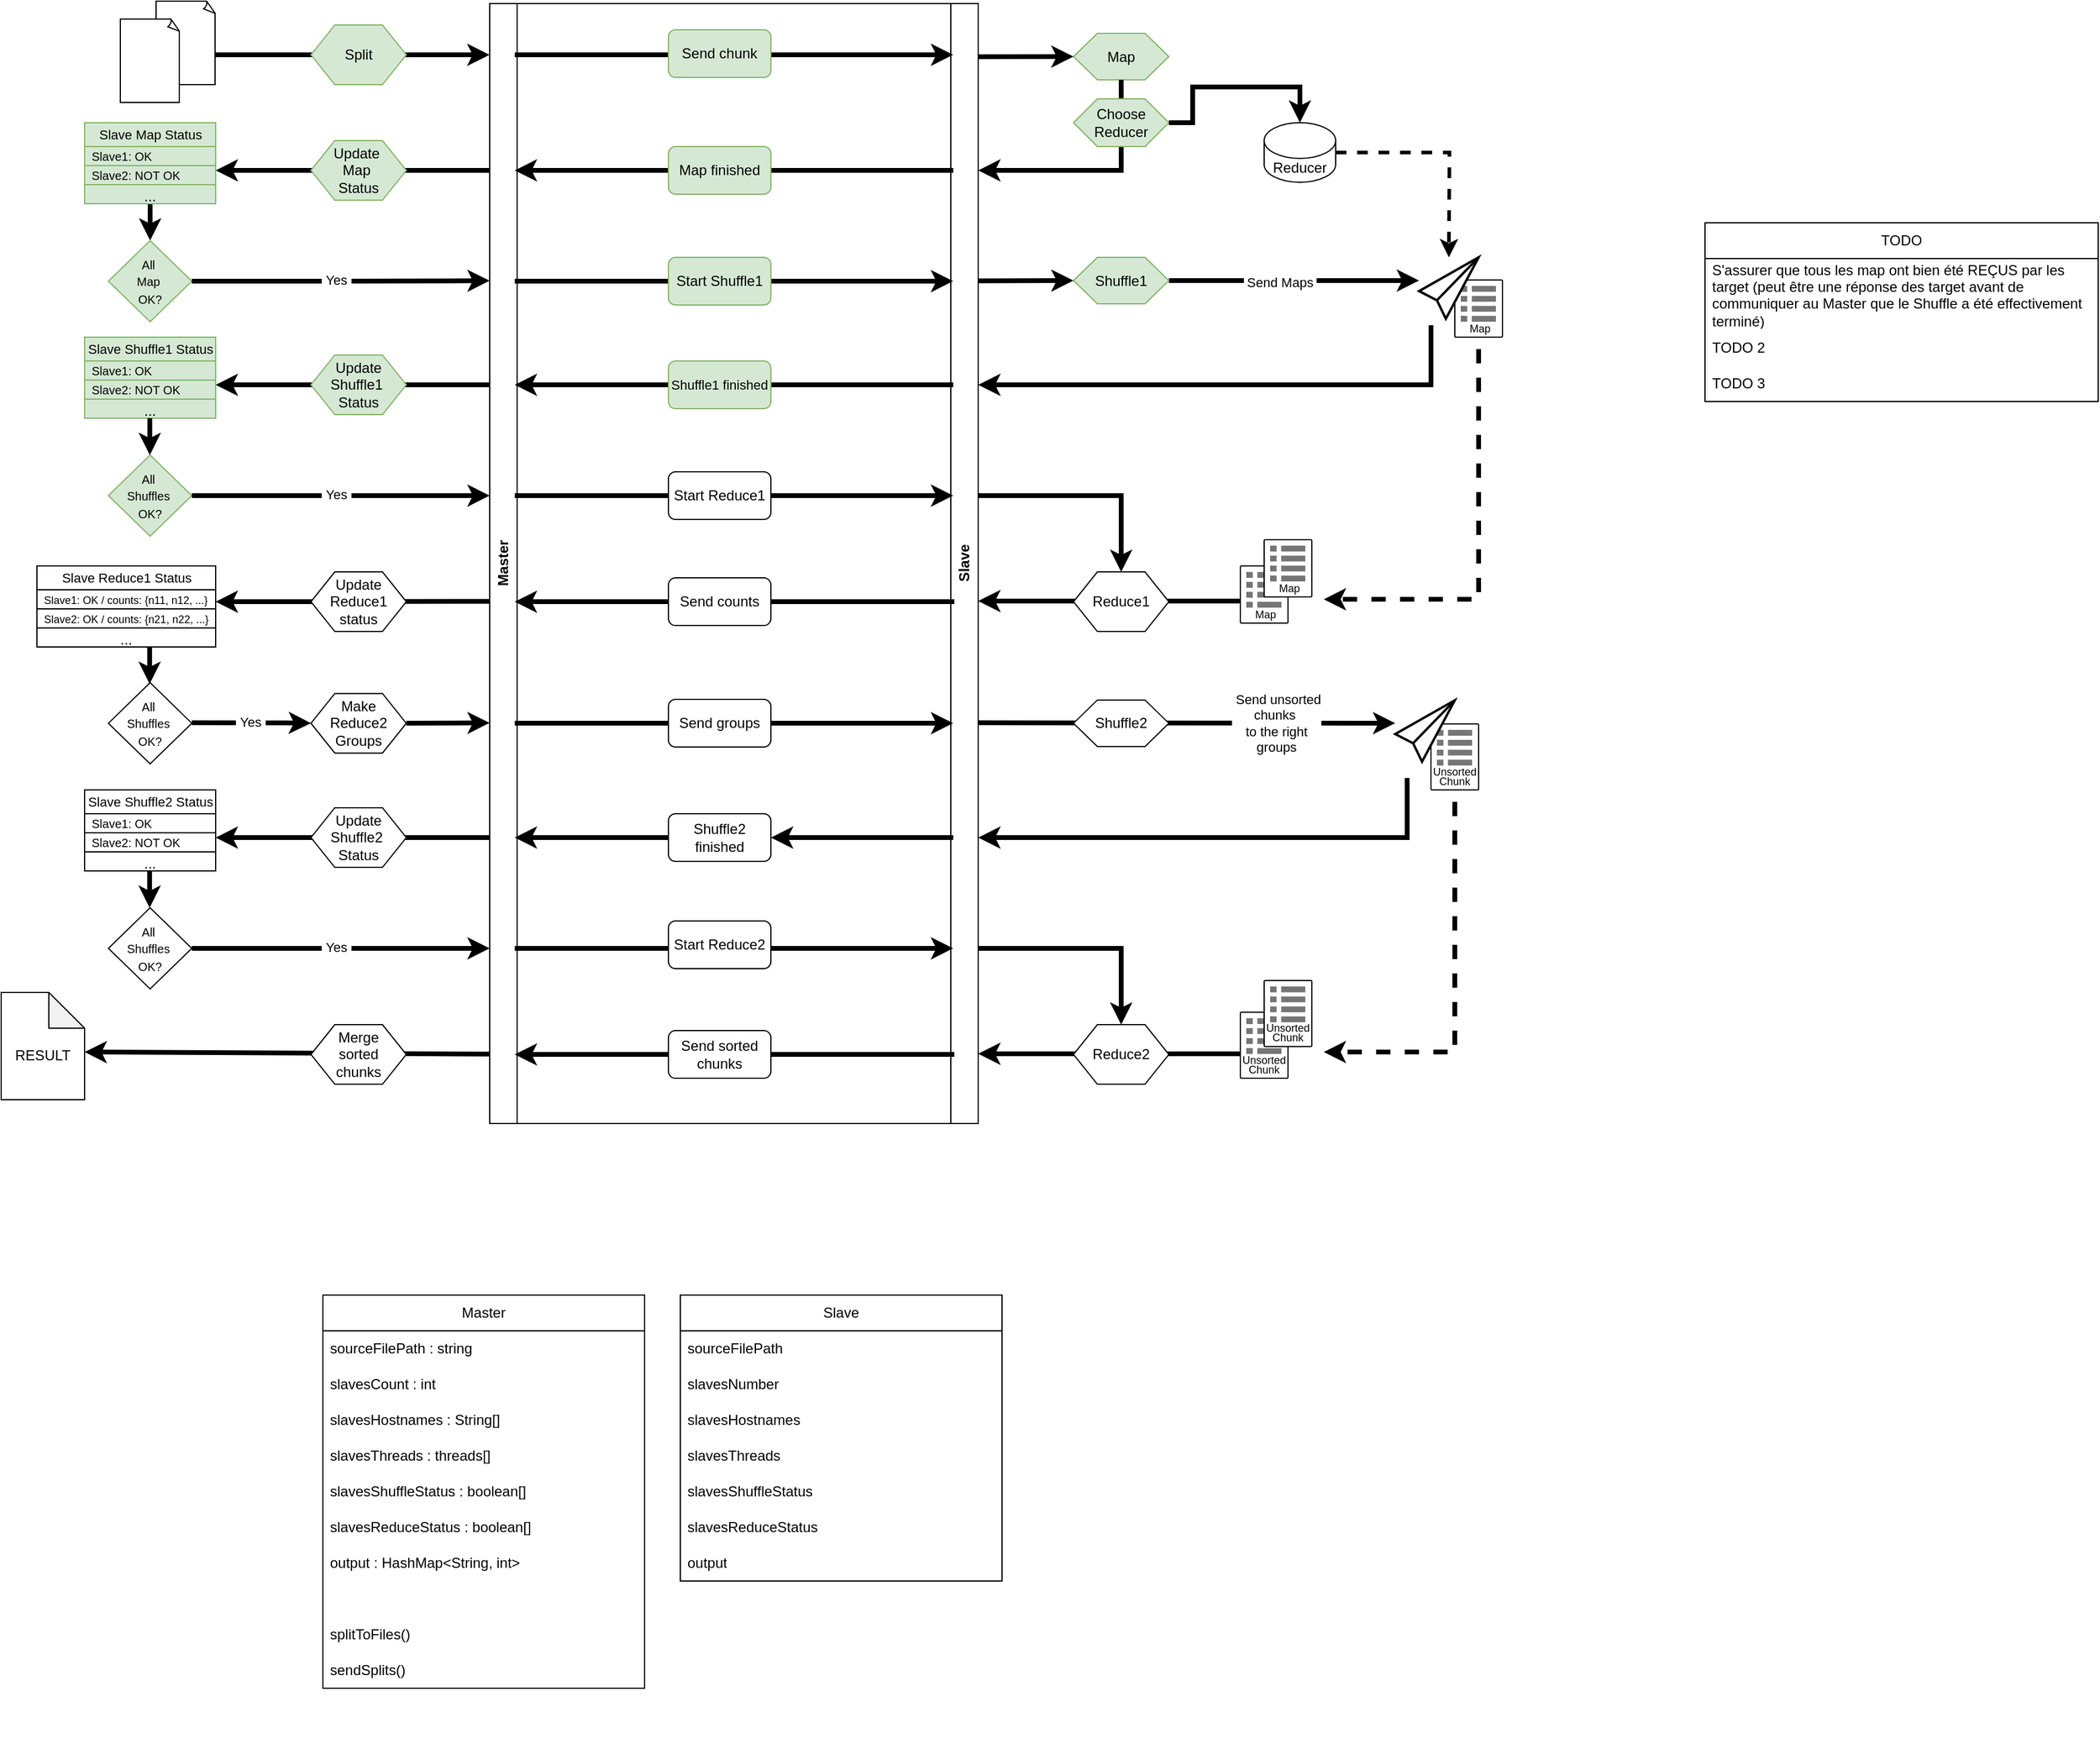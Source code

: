<mxfile version="24.4.0" type="device">
  <diagram name="Page-1" id="cy9lTz2BtADd1XnLi5tj">
    <mxGraphModel dx="1560" dy="406" grid="1" gridSize="10" guides="1" tooltips="1" connect="1" arrows="1" fold="1" page="1" pageScale="1" pageWidth="827" pageHeight="1169" math="0" shadow="0">
      <root>
        <mxCell id="0" />
        <mxCell id="1" parent="0" />
        <mxCell id="sj1nmU6FJb1mizH8p0wp-8" value="Slave" style="swimlane;horizontal=0;whiteSpace=wrap;html=1;flipV=1;flipH=1;" parent="1" vertex="1">
          <mxGeometry x="240" y="340" width="400" height="940" as="geometry" />
        </mxCell>
        <mxCell id="sj1nmU6FJb1mizH8p0wp-7" value="Master" style="swimlane;horizontal=0;whiteSpace=wrap;html=1;" parent="sj1nmU6FJb1mizH8p0wp-8" vertex="1">
          <mxGeometry x="-10" width="410" height="940" as="geometry" />
        </mxCell>
        <mxCell id="sj1nmU6FJb1mizH8p0wp-9" value="" style="endArrow=classic;html=1;rounded=0;strokeWidth=4;" parent="sj1nmU6FJb1mizH8p0wp-7" edge="1">
          <mxGeometry width="50" height="50" relative="1" as="geometry">
            <mxPoint x="21" y="43" as="sourcePoint" />
            <mxPoint x="389" y="43" as="targetPoint" />
          </mxGeometry>
        </mxCell>
        <mxCell id="sj1nmU6FJb1mizH8p0wp-23" value="Send chunk" style="rounded=1;whiteSpace=wrap;html=1;fillColor=#d5e8d4;strokeColor=#82b366;" parent="sj1nmU6FJb1mizH8p0wp-7" vertex="1">
          <mxGeometry x="150" y="22" width="86" height="40" as="geometry" />
        </mxCell>
        <mxCell id="sj1nmU6FJb1mizH8p0wp-33" value="" style="endArrow=none;html=1;rounded=0;strokeWidth=4;startArrow=classic;startFill=1;endFill=0;" parent="sj1nmU6FJb1mizH8p0wp-7" edge="1">
          <mxGeometry width="50" height="50" relative="1" as="geometry">
            <mxPoint x="21" y="140" as="sourcePoint" />
            <mxPoint x="389" y="140" as="targetPoint" />
          </mxGeometry>
        </mxCell>
        <mxCell id="sj1nmU6FJb1mizH8p0wp-34" value="Map finished" style="rounded=1;whiteSpace=wrap;html=1;fillColor=#d5e8d4;strokeColor=#82b366;" parent="sj1nmU6FJb1mizH8p0wp-7" vertex="1">
          <mxGeometry x="150" y="120" width="86" height="40" as="geometry" />
        </mxCell>
        <mxCell id="sj1nmU6FJb1mizH8p0wp-204" value="" style="endArrow=classic;html=1;rounded=0;strokeWidth=4;" parent="sj1nmU6FJb1mizH8p0wp-7" edge="1">
          <mxGeometry width="50" height="50" relative="1" as="geometry">
            <mxPoint x="21" y="604" as="sourcePoint" />
            <mxPoint x="389" y="604" as="targetPoint" />
          </mxGeometry>
        </mxCell>
        <mxCell id="sj1nmU6FJb1mizH8p0wp-205" value="Send groups" style="rounded=1;whiteSpace=wrap;html=1;" parent="sj1nmU6FJb1mizH8p0wp-7" vertex="1">
          <mxGeometry x="150" y="584" width="86" height="40" as="geometry" />
        </mxCell>
        <mxCell id="sj1nmU6FJb1mizH8p0wp-237" value="" style="endArrow=classic;html=1;rounded=0;strokeWidth=4;" parent="sj1nmU6FJb1mizH8p0wp-7" edge="1">
          <mxGeometry width="50" height="50" relative="1" as="geometry">
            <mxPoint x="21" y="793" as="sourcePoint" />
            <mxPoint x="389" y="793" as="targetPoint" />
          </mxGeometry>
        </mxCell>
        <mxCell id="sj1nmU6FJb1mizH8p0wp-238" value="Start Reduce2" style="rounded=1;whiteSpace=wrap;html=1;" parent="sj1nmU6FJb1mizH8p0wp-7" vertex="1">
          <mxGeometry x="150" y="770" width="86" height="40" as="geometry" />
        </mxCell>
        <mxCell id="sj1nmU6FJb1mizH8p0wp-14" value="" style="endArrow=classic;html=1;rounded=0;strokeWidth=4;entryX=0.024;entryY=0.077;entryDx=0;entryDy=0;entryPerimeter=0;" parent="1" edge="1">
          <mxGeometry width="50" height="50" relative="1" as="geometry">
            <mxPoint y="383" as="sourcePoint" />
            <mxPoint x="229.84" y="383.03" as="targetPoint" />
          </mxGeometry>
        </mxCell>
        <mxCell id="sj1nmU6FJb1mizH8p0wp-27" value="Map" style="shape=hexagon;perimeter=hexagonPerimeter2;whiteSpace=wrap;html=1;fixedSize=1;fillColor=#d5e8d4;strokeColor=#82b366;" parent="1" vertex="1">
          <mxGeometry x="720" y="365" width="80" height="39" as="geometry" />
        </mxCell>
        <mxCell id="sj1nmU6FJb1mizH8p0wp-29" value="Split" style="shape=hexagon;perimeter=hexagonPerimeter2;whiteSpace=wrap;html=1;fixedSize=1;fillColor=#d5e8d4;strokeColor=#82b366;" parent="1" vertex="1">
          <mxGeometry x="80" y="358" width="80" height="50" as="geometry" />
        </mxCell>
        <mxCell id="sj1nmU6FJb1mizH8p0wp-31" value="" style="endArrow=classic;html=1;rounded=0;strokeWidth=4;entryX=0;entryY=0.5;entryDx=0;entryDy=0;" parent="1" target="sj1nmU6FJb1mizH8p0wp-27" edge="1">
          <mxGeometry width="50" height="50" relative="1" as="geometry">
            <mxPoint x="640" y="384.63" as="sourcePoint" />
            <mxPoint x="1008" y="384.63" as="targetPoint" />
          </mxGeometry>
        </mxCell>
        <mxCell id="sj1nmU6FJb1mizH8p0wp-32" value="" style="endArrow=classic;html=1;rounded=0;strokeWidth=4;exitX=0.5;exitY=1;exitDx=0;exitDy=0;" parent="1" source="sj1nmU6FJb1mizH8p0wp-27" edge="1">
          <mxGeometry width="50" height="50" relative="1" as="geometry">
            <mxPoint x="778" y="420" as="sourcePoint" />
            <mxPoint x="640" y="480" as="targetPoint" />
            <Array as="points">
              <mxPoint x="760" y="480" />
            </Array>
          </mxGeometry>
        </mxCell>
        <mxCell id="sj1nmU6FJb1mizH8p0wp-43" value="" style="endArrow=none;html=1;rounded=0;strokeWidth=4;startArrow=classic;startFill=1;endFill=0;" parent="1" edge="1">
          <mxGeometry width="50" height="50" relative="1" as="geometry">
            <mxPoint y="480" as="sourcePoint" />
            <mxPoint x="230" y="480" as="targetPoint" />
          </mxGeometry>
        </mxCell>
        <mxCell id="sj1nmU6FJb1mizH8p0wp-46" value="" style="endArrow=classic;html=1;rounded=0;strokeWidth=4;" parent="1" edge="1">
          <mxGeometry width="50" height="50" relative="1" as="geometry">
            <mxPoint x="251" y="573" as="sourcePoint" />
            <mxPoint x="619" y="573" as="targetPoint" />
          </mxGeometry>
        </mxCell>
        <mxCell id="sj1nmU6FJb1mizH8p0wp-47" value="Start Shuffle1" style="rounded=1;whiteSpace=wrap;html=1;fillColor=#d5e8d4;strokeColor=#82b366;" parent="1" vertex="1">
          <mxGeometry x="380" y="553" width="86" height="40" as="geometry" />
        </mxCell>
        <mxCell id="sj1nmU6FJb1mizH8p0wp-48" value="Choose Reducer" style="shape=hexagon;perimeter=hexagonPerimeter2;whiteSpace=wrap;html=1;fixedSize=1;fillColor=#d5e8d4;strokeColor=#82b366;" parent="1" vertex="1">
          <mxGeometry x="720" y="420" width="80" height="40" as="geometry" />
        </mxCell>
        <mxCell id="sj1nmU6FJb1mizH8p0wp-50" value="" style="endArrow=classic;html=1;rounded=0;strokeWidth=4;entryX=0;entryY=0.5;entryDx=0;entryDy=0;" parent="1" target="sj1nmU6FJb1mizH8p0wp-51" edge="1">
          <mxGeometry width="50" height="50" relative="1" as="geometry">
            <mxPoint x="640" y="572.71" as="sourcePoint" />
            <mxPoint x="720" y="573" as="targetPoint" />
          </mxGeometry>
        </mxCell>
        <mxCell id="sj1nmU6FJb1mizH8p0wp-108" style="edgeStyle=orthogonalEdgeStyle;rounded=0;orthogonalLoop=1;jettySize=auto;html=1;strokeWidth=4;" parent="1" source="sj1nmU6FJb1mizH8p0wp-51" edge="1">
          <mxGeometry relative="1" as="geometry">
            <mxPoint x="1010" y="572.5" as="targetPoint" />
          </mxGeometry>
        </mxCell>
        <mxCell id="sj1nmU6FJb1mizH8p0wp-109" value="&amp;nbsp;Send Maps&amp;nbsp;" style="edgeLabel;html=1;align=center;verticalAlign=middle;resizable=0;points=[];" parent="sj1nmU6FJb1mizH8p0wp-108" vertex="1" connectable="0">
          <mxGeometry x="-0.122" y="-1" relative="1" as="geometry">
            <mxPoint as="offset" />
          </mxGeometry>
        </mxCell>
        <mxCell id="sj1nmU6FJb1mizH8p0wp-51" value="Shuffle1" style="shape=hexagon;perimeter=hexagonPerimeter2;whiteSpace=wrap;html=1;fixedSize=1;fillColor=#d5e8d4;strokeColor=#82b366;" parent="1" vertex="1">
          <mxGeometry x="720" y="553" width="80" height="39" as="geometry" />
        </mxCell>
        <mxCell id="sj1nmU6FJb1mizH8p0wp-59" value="" style="endArrow=classic;html=1;rounded=0;strokeWidth=4;" parent="1" edge="1">
          <mxGeometry width="50" height="50" relative="1" as="geometry">
            <mxPoint x="860" y="841.47" as="sourcePoint" />
            <mxPoint x="640" y="841.47" as="targetPoint" />
          </mxGeometry>
        </mxCell>
        <mxCell id="sj1nmU6FJb1mizH8p0wp-61" value="Reduce1" style="shape=hexagon;perimeter=hexagonPerimeter2;whiteSpace=wrap;html=1;fixedSize=1;" parent="1" vertex="1">
          <mxGeometry x="720" y="817.06" width="80" height="50" as="geometry" />
        </mxCell>
        <mxCell id="sj1nmU6FJb1mizH8p0wp-64" value="" style="endArrow=none;html=1;rounded=0;strokeWidth=4;startArrow=classic;startFill=1;endFill=0;" parent="1" edge="1">
          <mxGeometry width="50" height="50" relative="1" as="geometry">
            <mxPoint x="251" y="842.06" as="sourcePoint" />
            <mxPoint x="620" y="842.06" as="targetPoint" />
          </mxGeometry>
        </mxCell>
        <mxCell id="sj1nmU6FJb1mizH8p0wp-63" value="Send counts" style="rounded=1;whiteSpace=wrap;html=1;" parent="1" vertex="1">
          <mxGeometry x="380" y="822.06" width="86" height="40" as="geometry" />
        </mxCell>
        <mxCell id="sj1nmU6FJb1mizH8p0wp-103" style="edgeStyle=orthogonalEdgeStyle;rounded=0;orthogonalLoop=1;jettySize=auto;html=1;entryX=0.5;entryY=0;entryDx=0;entryDy=0;strokeWidth=4;" parent="1" source="sj1nmU6FJb1mizH8p0wp-89" target="sj1nmU6FJb1mizH8p0wp-101" edge="1">
          <mxGeometry relative="1" as="geometry" />
        </mxCell>
        <mxCell id="sj1nmU6FJb1mizH8p0wp-89" value="&lt;font style=&quot;font-size: 11px;&quot;&gt;Slave Map Status&lt;/font&gt;" style="swimlane;fontStyle=0;childLayout=stackLayout;horizontal=1;startSize=20;fillColor=#d5e8d4;horizontalStack=0;resizeParent=1;resizeParentMax=0;resizeLast=0;collapsible=1;marginBottom=0;html=1;strokeColor=#82b366;" parent="1" vertex="1">
          <mxGeometry x="-110" y="440" width="110" height="68" as="geometry" />
        </mxCell>
        <mxCell id="sj1nmU6FJb1mizH8p0wp-90" value="Slave1: OK" style="text;strokeColor=#82b366;fillColor=#d5e8d4;align=left;verticalAlign=middle;spacingLeft=4;spacingRight=4;overflow=hidden;rotatable=0;points=[[0,0.5],[1,0.5]];portConstraint=eastwest;whiteSpace=wrap;html=1;fontSize=10;" parent="sj1nmU6FJb1mizH8p0wp-89" vertex="1">
          <mxGeometry y="20" width="110" height="16" as="geometry" />
        </mxCell>
        <mxCell id="sj1nmU6FJb1mizH8p0wp-91" value="Slave2: NOT OK" style="text;strokeColor=#82b366;fillColor=#d5e8d4;align=left;verticalAlign=middle;spacingLeft=4;spacingRight=4;overflow=hidden;rotatable=0;points=[[0,0.5],[1,0.5]];portConstraint=eastwest;whiteSpace=wrap;html=1;fontSize=10;" parent="sj1nmU6FJb1mizH8p0wp-89" vertex="1">
          <mxGeometry y="36" width="110" height="16" as="geometry" />
        </mxCell>
        <mxCell id="sj1nmU6FJb1mizH8p0wp-92" value="..." style="text;strokeColor=#82b366;fillColor=#d5e8d4;align=center;verticalAlign=middle;spacingLeft=4;spacingRight=4;overflow=hidden;rotatable=0;points=[[0,0.5],[1,0.5]];portConstraint=eastwest;whiteSpace=wrap;html=1;" parent="sj1nmU6FJb1mizH8p0wp-89" vertex="1">
          <mxGeometry y="52" width="110" height="16" as="geometry" />
        </mxCell>
        <mxCell id="sj1nmU6FJb1mizH8p0wp-67" value="Update&amp;nbsp;&lt;div&gt;Map&amp;nbsp;&lt;div&gt;Status&lt;/div&gt;&lt;/div&gt;" style="shape=hexagon;perimeter=hexagonPerimeter2;whiteSpace=wrap;html=1;fixedSize=1;fillColor=#d5e8d4;strokeColor=#82b366;" parent="1" vertex="1">
          <mxGeometry x="80" y="455" width="80" height="50" as="geometry" />
        </mxCell>
        <mxCell id="sj1nmU6FJb1mizH8p0wp-97" value="" style="endArrow=none;html=1;rounded=0;strokeWidth=4;startArrow=classic;startFill=1;endFill=0;" parent="1" edge="1">
          <mxGeometry width="50" height="50" relative="1" as="geometry">
            <mxPoint y="842.06" as="sourcePoint" />
            <mxPoint x="230" y="841.73" as="targetPoint" />
          </mxGeometry>
        </mxCell>
        <mxCell id="sj1nmU6FJb1mizH8p0wp-68" value="Update&lt;div&gt;Reduce1&lt;/div&gt;&lt;div&gt;status&lt;/div&gt;" style="shape=hexagon;perimeter=hexagonPerimeter2;whiteSpace=wrap;html=1;fixedSize=1;" parent="1" vertex="1">
          <mxGeometry x="80" y="817.06" width="80" height="50" as="geometry" />
        </mxCell>
        <mxCell id="sj1nmU6FJb1mizH8p0wp-101" value="&lt;font style=&quot;font-size: 10px;&quot;&gt;All&amp;nbsp;&lt;/font&gt;&lt;div&gt;&lt;font style=&quot;font-size: 10px;&quot;&gt;Map&amp;nbsp;&lt;/font&gt;&lt;/div&gt;&lt;div&gt;&lt;font style=&quot;font-size: 10px;&quot;&gt;OK?&lt;/font&gt;&lt;/div&gt;" style="rhombus;whiteSpace=wrap;html=1;verticalAlign=middle;fillColor=#d5e8d4;strokeColor=#82b366;" parent="1" vertex="1">
          <mxGeometry x="-90" y="538.93" width="70" height="68.13" as="geometry" />
        </mxCell>
        <mxCell id="sj1nmU6FJb1mizH8p0wp-104" style="edgeStyle=orthogonalEdgeStyle;rounded=0;orthogonalLoop=1;jettySize=auto;html=1;exitX=1;exitY=0.5;exitDx=0;exitDy=0;strokeWidth=4;" parent="1" source="sj1nmU6FJb1mizH8p0wp-101" edge="1">
          <mxGeometry relative="1" as="geometry">
            <mxPoint x="-10.0" y="572.625" as="sourcePoint" />
            <mxPoint x="230" y="572.63" as="targetPoint" />
          </mxGeometry>
        </mxCell>
        <mxCell id="sj1nmU6FJb1mizH8p0wp-105" value="&amp;nbsp;Yes&amp;nbsp;" style="edgeLabel;html=1;align=center;verticalAlign=middle;resizable=0;points=[];" parent="sj1nmU6FJb1mizH8p0wp-104" vertex="1" connectable="0">
          <mxGeometry x="-0.034" y="1" relative="1" as="geometry">
            <mxPoint as="offset" />
          </mxGeometry>
        </mxCell>
        <mxCell id="sj1nmU6FJb1mizH8p0wp-112" style="edgeStyle=orthogonalEdgeStyle;rounded=0;orthogonalLoop=1;jettySize=auto;html=1;strokeWidth=3;dashed=1;" parent="1" source="sj1nmU6FJb1mizH8p0wp-106" edge="1">
          <mxGeometry relative="1" as="geometry">
            <mxPoint x="1035" y="553" as="targetPoint" />
          </mxGeometry>
        </mxCell>
        <mxCell id="sj1nmU6FJb1mizH8p0wp-106" value="Reducer" style="shape=cylinder3;whiteSpace=wrap;html=1;boundedLbl=1;backgroundOutline=1;size=15;" parent="1" vertex="1">
          <mxGeometry x="880" y="440" width="60" height="50" as="geometry" />
        </mxCell>
        <mxCell id="sj1nmU6FJb1mizH8p0wp-107" style="edgeStyle=orthogonalEdgeStyle;rounded=0;orthogonalLoop=1;jettySize=auto;html=1;entryX=0.5;entryY=0;entryDx=0;entryDy=0;entryPerimeter=0;strokeWidth=4;" parent="1" source="sj1nmU6FJb1mizH8p0wp-48" target="sj1nmU6FJb1mizH8p0wp-106" edge="1">
          <mxGeometry relative="1" as="geometry">
            <Array as="points">
              <mxPoint x="820" y="440" />
              <mxPoint x="820" y="410" />
              <mxPoint x="910" y="410" />
            </Array>
          </mxGeometry>
        </mxCell>
        <mxCell id="sj1nmU6FJb1mizH8p0wp-113" value="" style="whiteSpace=wrap;html=1;shape=mxgraph.basic.document" parent="1" vertex="1">
          <mxGeometry x="-50" y="338" width="50" height="70" as="geometry" />
        </mxCell>
        <mxCell id="sj1nmU6FJb1mizH8p0wp-114" value="" style="whiteSpace=wrap;html=1;shape=mxgraph.basic.document" parent="1" vertex="1">
          <mxGeometry x="-80" y="353" width="50" height="70" as="geometry" />
        </mxCell>
        <mxCell id="sj1nmU6FJb1mizH8p0wp-176" style="edgeStyle=orthogonalEdgeStyle;rounded=0;orthogonalLoop=1;jettySize=auto;html=1;strokeWidth=4;" parent="1" edge="1">
          <mxGeometry relative="1" as="geometry">
            <mxPoint x="640" y="660" as="targetPoint" />
            <mxPoint x="1020" y="610" as="sourcePoint" />
            <Array as="points">
              <mxPoint x="1020" y="660" />
            </Array>
          </mxGeometry>
        </mxCell>
        <mxCell id="sj1nmU6FJb1mizH8p0wp-116" value="&lt;div&gt;&lt;font style=&quot;font-size: 9px;&quot;&gt;&lt;br&gt;&lt;/font&gt;&lt;/div&gt;&lt;font style=&quot;font-size: 9px;&quot;&gt;&lt;div&gt;&lt;font style=&quot;font-size: 9px;&quot;&gt;&lt;br&gt;&lt;/font&gt;&lt;/div&gt;&lt;div&gt;&lt;font style=&quot;font-size: 9px;&quot;&gt;&lt;br&gt;&lt;/font&gt;&lt;/div&gt;&lt;div&gt;&lt;font style=&quot;font-size: 9px;&quot;&gt;&lt;br&gt;&lt;/font&gt;&lt;/div&gt;&lt;div&gt;&lt;font style=&quot;font-size: 9px;&quot;&gt;&lt;br&gt;&lt;/font&gt;&lt;/div&gt;&lt;div&gt;&lt;font style=&quot;font-size: 9px;&quot;&gt;&lt;br&gt;&lt;/font&gt;&lt;/div&gt;&lt;div&gt;&lt;font style=&quot;font-size: 9px;&quot;&gt;&lt;br&gt;&lt;/font&gt;&lt;/div&gt;&lt;div&gt;&lt;font style=&quot;font-size: 9px;&quot;&gt;&lt;br&gt;&lt;/font&gt;&lt;/div&gt;&lt;div&gt;&lt;font style=&quot;font-size: 9px;&quot;&gt;&lt;br&gt;&lt;/font&gt;&lt;/div&gt;&lt;div&gt;&lt;font style=&quot;font-size: 9px;&quot;&gt;&lt;br&gt;&lt;/font&gt;&lt;/div&gt;&lt;div&gt;&lt;font style=&quot;font-size: 9px;&quot;&gt;&lt;br&gt;&lt;/font&gt;&lt;/div&gt;&lt;div&gt;&lt;font style=&quot;font-size: 9px;&quot;&gt;&lt;br&gt;&lt;/font&gt;&lt;/div&gt;&lt;div&gt;&lt;font style=&quot;font-size: 9px;&quot;&gt;&lt;br&gt;&lt;/font&gt;&lt;/div&gt;&amp;nbsp; &amp;nbsp; &amp;nbsp; &amp;nbsp; &amp;nbsp; &amp;nbsp; &amp;nbsp;Map&lt;/font&gt;" style="shadow=0;strokeWidth=1;rounded=1;absoluteArcSize=1;arcSize=2;labelPosition=center;verticalLabelPosition=middle;align=center;verticalAlign=bottom;spacingLeft=0;fontSize=12;whiteSpace=wrap;spacingBottom=-1;html=1;" parent="1" vertex="1">
          <mxGeometry x="1040" y="572" width="40" height="48" as="geometry" />
        </mxCell>
        <mxCell id="sj1nmU6FJb1mizH8p0wp-117" value="" style="sketch=0;dashed=0;connectable=0;html=1;fillColor=#757575;strokeColor=none;shape=mxgraph.gcp2.list;part=1;" parent="sj1nmU6FJb1mizH8p0wp-116" vertex="1">
          <mxGeometry x="0.5" width="29.5" height="30" relative="1" as="geometry">
            <mxPoint x="-15" y="5" as="offset" />
          </mxGeometry>
        </mxCell>
        <mxCell id="sj1nmU6FJb1mizH8p0wp-118" value="" style="html=1;verticalLabelPosition=bottom;align=center;labelBackgroundColor=#ffffff;verticalAlign=top;strokeWidth=2;strokeColor=#000000;shadow=0;dashed=0;shape=mxgraph.ios7.icons.pointer;" parent="1" vertex="1">
          <mxGeometry x="1010" y="553" width="50" height="51.5" as="geometry" />
        </mxCell>
        <mxCell id="sj1nmU6FJb1mizH8p0wp-121" value="Master" style="swimlane;fontStyle=0;childLayout=stackLayout;horizontal=1;startSize=30;horizontalStack=0;resizeParent=1;resizeParentMax=0;resizeLast=0;collapsible=1;marginBottom=0;whiteSpace=wrap;html=1;" parent="1" vertex="1">
          <mxGeometry x="90" y="1424" width="270" height="330" as="geometry">
            <mxRectangle x="100" y="810" width="80" height="30" as="alternateBounds" />
          </mxGeometry>
        </mxCell>
        <mxCell id="sj1nmU6FJb1mizH8p0wp-144" value="sourceFilePath : string" style="text;strokeColor=none;fillColor=none;align=left;verticalAlign=middle;spacingLeft=4;spacingRight=4;overflow=hidden;points=[[0,0.5],[1,0.5]];portConstraint=eastwest;rotatable=0;whiteSpace=wrap;html=1;" parent="sj1nmU6FJb1mizH8p0wp-121" vertex="1">
          <mxGeometry y="30" width="270" height="30" as="geometry" />
        </mxCell>
        <mxCell id="sj1nmU6FJb1mizH8p0wp-122" value="slavesCount : int" style="text;strokeColor=none;fillColor=none;align=left;verticalAlign=middle;spacingLeft=4;spacingRight=4;overflow=hidden;points=[[0,0.5],[1,0.5]];portConstraint=eastwest;rotatable=0;whiteSpace=wrap;html=1;" parent="sj1nmU6FJb1mizH8p0wp-121" vertex="1">
          <mxGeometry y="60" width="270" height="30" as="geometry" />
        </mxCell>
        <mxCell id="sj1nmU6FJb1mizH8p0wp-130" value="slavesHostnames : String[]" style="text;strokeColor=none;fillColor=none;align=left;verticalAlign=middle;spacingLeft=4;spacingRight=4;overflow=hidden;points=[[0,0.5],[1,0.5]];portConstraint=eastwest;rotatable=0;whiteSpace=wrap;html=1;" parent="sj1nmU6FJb1mizH8p0wp-121" vertex="1">
          <mxGeometry y="90" width="270" height="30" as="geometry" />
        </mxCell>
        <mxCell id="sj1nmU6FJb1mizH8p0wp-124" value="slavesThreads : threads[]" style="text;strokeColor=none;fillColor=none;align=left;verticalAlign=middle;spacingLeft=4;spacingRight=4;overflow=hidden;points=[[0,0.5],[1,0.5]];portConstraint=eastwest;rotatable=0;whiteSpace=wrap;html=1;" parent="sj1nmU6FJb1mizH8p0wp-121" vertex="1">
          <mxGeometry y="120" width="270" height="30" as="geometry" />
        </mxCell>
        <mxCell id="sj1nmU6FJb1mizH8p0wp-129" value="slavesShuffleStatus : boolean[]" style="text;strokeColor=none;fillColor=none;align=left;verticalAlign=middle;spacingLeft=4;spacingRight=4;overflow=hidden;points=[[0,0.5],[1,0.5]];portConstraint=eastwest;rotatable=0;whiteSpace=wrap;html=1;" parent="sj1nmU6FJb1mizH8p0wp-121" vertex="1">
          <mxGeometry y="150" width="270" height="30" as="geometry" />
        </mxCell>
        <mxCell id="sj1nmU6FJb1mizH8p0wp-128" value="slavesReduceStatus : boolean[]" style="text;strokeColor=none;fillColor=none;align=left;verticalAlign=middle;spacingLeft=4;spacingRight=4;overflow=hidden;points=[[0,0.5],[1,0.5]];portConstraint=eastwest;rotatable=0;whiteSpace=wrap;html=1;" parent="sj1nmU6FJb1mizH8p0wp-121" vertex="1">
          <mxGeometry y="180" width="270" height="30" as="geometry" />
        </mxCell>
        <mxCell id="sj1nmU6FJb1mizH8p0wp-127" value="output : HashMap&amp;lt;String, int&amp;gt;" style="text;strokeColor=none;fillColor=none;align=left;verticalAlign=middle;spacingLeft=4;spacingRight=4;overflow=hidden;points=[[0,0.5],[1,0.5]];portConstraint=eastwest;rotatable=0;whiteSpace=wrap;html=1;" parent="sj1nmU6FJb1mizH8p0wp-121" vertex="1">
          <mxGeometry y="210" width="270" height="30" as="geometry" />
        </mxCell>
        <mxCell id="sj1nmU6FJb1mizH8p0wp-153" style="text;strokeColor=none;fillColor=none;align=left;verticalAlign=middle;spacingLeft=4;spacingRight=4;overflow=hidden;points=[[0,0.5],[1,0.5]];portConstraint=eastwest;rotatable=0;whiteSpace=wrap;html=1;" parent="sj1nmU6FJb1mizH8p0wp-121" vertex="1">
          <mxGeometry y="240" width="270" height="30" as="geometry" />
        </mxCell>
        <mxCell id="sj1nmU6FJb1mizH8p0wp-154" value="splitToFiles()" style="text;strokeColor=none;fillColor=none;align=left;verticalAlign=middle;spacingLeft=4;spacingRight=4;overflow=hidden;points=[[0,0.5],[1,0.5]];portConstraint=eastwest;rotatable=0;whiteSpace=wrap;html=1;" parent="sj1nmU6FJb1mizH8p0wp-121" vertex="1">
          <mxGeometry y="270" width="270" height="30" as="geometry" />
        </mxCell>
        <mxCell id="sj1nmU6FJb1mizH8p0wp-155" value="sendSplits()" style="text;strokeColor=none;fillColor=none;align=left;verticalAlign=middle;spacingLeft=4;spacingRight=4;overflow=hidden;points=[[0,0.5],[1,0.5]];portConstraint=eastwest;rotatable=0;whiteSpace=wrap;html=1;" parent="sj1nmU6FJb1mizH8p0wp-121" vertex="1">
          <mxGeometry y="300" width="270" height="30" as="geometry" />
        </mxCell>
        <mxCell id="sj1nmU6FJb1mizH8p0wp-145" value="Slave" style="swimlane;fontStyle=0;childLayout=stackLayout;horizontal=1;startSize=30;horizontalStack=0;resizeParent=1;resizeParentMax=0;resizeLast=0;collapsible=1;marginBottom=0;whiteSpace=wrap;html=1;" parent="1" vertex="1">
          <mxGeometry x="390" y="1424" width="270" height="240" as="geometry">
            <mxRectangle x="100" y="810" width="80" height="30" as="alternateBounds" />
          </mxGeometry>
        </mxCell>
        <mxCell id="sj1nmU6FJb1mizH8p0wp-146" value="sourceFilePath" style="text;strokeColor=none;fillColor=none;align=left;verticalAlign=middle;spacingLeft=4;spacingRight=4;overflow=hidden;points=[[0,0.5],[1,0.5]];portConstraint=eastwest;rotatable=0;whiteSpace=wrap;html=1;" parent="sj1nmU6FJb1mizH8p0wp-145" vertex="1">
          <mxGeometry y="30" width="270" height="30" as="geometry" />
        </mxCell>
        <mxCell id="sj1nmU6FJb1mizH8p0wp-147" value="slavesNumber" style="text;strokeColor=none;fillColor=none;align=left;verticalAlign=middle;spacingLeft=4;spacingRight=4;overflow=hidden;points=[[0,0.5],[1,0.5]];portConstraint=eastwest;rotatable=0;whiteSpace=wrap;html=1;" parent="sj1nmU6FJb1mizH8p0wp-145" vertex="1">
          <mxGeometry y="60" width="270" height="30" as="geometry" />
        </mxCell>
        <mxCell id="sj1nmU6FJb1mizH8p0wp-148" value="slavesHostnames" style="text;strokeColor=none;fillColor=none;align=left;verticalAlign=middle;spacingLeft=4;spacingRight=4;overflow=hidden;points=[[0,0.5],[1,0.5]];portConstraint=eastwest;rotatable=0;whiteSpace=wrap;html=1;" parent="sj1nmU6FJb1mizH8p0wp-145" vertex="1">
          <mxGeometry y="90" width="270" height="30" as="geometry" />
        </mxCell>
        <mxCell id="sj1nmU6FJb1mizH8p0wp-149" value="slavesThreads" style="text;strokeColor=none;fillColor=none;align=left;verticalAlign=middle;spacingLeft=4;spacingRight=4;overflow=hidden;points=[[0,0.5],[1,0.5]];portConstraint=eastwest;rotatable=0;whiteSpace=wrap;html=1;" parent="sj1nmU6FJb1mizH8p0wp-145" vertex="1">
          <mxGeometry y="120" width="270" height="30" as="geometry" />
        </mxCell>
        <mxCell id="sj1nmU6FJb1mizH8p0wp-150" value="slavesShuffleStatus" style="text;strokeColor=none;fillColor=none;align=left;verticalAlign=middle;spacingLeft=4;spacingRight=4;overflow=hidden;points=[[0,0.5],[1,0.5]];portConstraint=eastwest;rotatable=0;whiteSpace=wrap;html=1;" parent="sj1nmU6FJb1mizH8p0wp-145" vertex="1">
          <mxGeometry y="150" width="270" height="30" as="geometry" />
        </mxCell>
        <mxCell id="sj1nmU6FJb1mizH8p0wp-151" value="slavesReduceStatus" style="text;strokeColor=none;fillColor=none;align=left;verticalAlign=middle;spacingLeft=4;spacingRight=4;overflow=hidden;points=[[0,0.5],[1,0.5]];portConstraint=eastwest;rotatable=0;whiteSpace=wrap;html=1;" parent="sj1nmU6FJb1mizH8p0wp-145" vertex="1">
          <mxGeometry y="180" width="270" height="30" as="geometry" />
        </mxCell>
        <mxCell id="sj1nmU6FJb1mizH8p0wp-152" value="output" style="text;strokeColor=none;fillColor=none;align=left;verticalAlign=middle;spacingLeft=4;spacingRight=4;overflow=hidden;points=[[0,0.5],[1,0.5]];portConstraint=eastwest;rotatable=0;whiteSpace=wrap;html=1;" parent="sj1nmU6FJb1mizH8p0wp-145" vertex="1">
          <mxGeometry y="210" width="270" height="30" as="geometry" />
        </mxCell>
        <mxCell id="sj1nmU6FJb1mizH8p0wp-158" value="" style="group" parent="1" vertex="1" connectable="0">
          <mxGeometry x="740" y="1424" width="660.78" height="380" as="geometry" />
        </mxCell>
        <mxCell id="sj1nmU6FJb1mizH8p0wp-156" value="" style="shape=image;verticalLabelPosition=bottom;labelBackgroundColor=default;verticalAlign=top;aspect=fixed;imageAspect=0;image=https://perso.telecom-paristech.fr/sharrock/courses/hadoop%20mapreduce%20from%20scratch/image1.png;" parent="sj1nmU6FJb1mizH8p0wp-158" vertex="1">
          <mxGeometry width="660" height="306.36" as="geometry" />
        </mxCell>
        <mxCell id="sj1nmU6FJb1mizH8p0wp-157" value="" style="shape=image;verticalLabelPosition=bottom;labelBackgroundColor=default;verticalAlign=top;aspect=fixed;imageAspect=0;image=https://perso.telecom-paristech.fr/sharrock/courses/hadoop%20mapreduce%20from%20scratch/image2.png;" parent="sj1nmU6FJb1mizH8p0wp-158" vertex="1">
          <mxGeometry y="300" width="660.78" height="80" as="geometry" />
        </mxCell>
        <mxCell id="sj1nmU6FJb1mizH8p0wp-159" value="" style="endArrow=none;html=1;rounded=0;strokeWidth=4;startArrow=classic;startFill=1;endFill=0;" parent="1" edge="1">
          <mxGeometry width="50" height="50" relative="1" as="geometry">
            <mxPoint x="251" y="660" as="sourcePoint" />
            <mxPoint x="619" y="660" as="targetPoint" />
          </mxGeometry>
        </mxCell>
        <mxCell id="sj1nmU6FJb1mizH8p0wp-160" value="&lt;font style=&quot;font-size: 11px;&quot;&gt;Shuffle1 finished&lt;/font&gt;" style="rounded=1;whiteSpace=wrap;html=1;fillColor=#d5e8d4;strokeColor=#82b366;" parent="1" vertex="1">
          <mxGeometry x="380" y="640" width="86" height="40" as="geometry" />
        </mxCell>
        <mxCell id="sj1nmU6FJb1mizH8p0wp-161" value="" style="endArrow=none;html=1;rounded=0;strokeWidth=4;startArrow=classic;startFill=1;endFill=0;" parent="1" edge="1">
          <mxGeometry width="50" height="50" relative="1" as="geometry">
            <mxPoint y="660" as="sourcePoint" />
            <mxPoint x="230" y="660" as="targetPoint" />
          </mxGeometry>
        </mxCell>
        <mxCell id="sj1nmU6FJb1mizH8p0wp-162" value="" style="endArrow=classic;html=1;rounded=0;strokeWidth=4;" parent="1" edge="1">
          <mxGeometry width="50" height="50" relative="1" as="geometry">
            <mxPoint x="251" y="753" as="sourcePoint" />
            <mxPoint x="619" y="753" as="targetPoint" />
          </mxGeometry>
        </mxCell>
        <mxCell id="sj1nmU6FJb1mizH8p0wp-163" value="Start Reduce1" style="rounded=1;whiteSpace=wrap;html=1;" parent="1" vertex="1">
          <mxGeometry x="380" y="733" width="86" height="40" as="geometry" />
        </mxCell>
        <mxCell id="sj1nmU6FJb1mizH8p0wp-164" value="&lt;font style=&quot;font-size: 11px;&quot;&gt;Slave Shuffle1 Status&lt;/font&gt;" style="swimlane;fontStyle=0;childLayout=stackLayout;horizontal=1;startSize=20;fillColor=#d5e8d4;horizontalStack=0;resizeParent=1;resizeParentMax=0;resizeLast=0;collapsible=1;marginBottom=0;html=1;strokeColor=#82b366;" parent="1" vertex="1">
          <mxGeometry x="-110" y="620" width="110" height="68" as="geometry" />
        </mxCell>
        <mxCell id="sj1nmU6FJb1mizH8p0wp-165" value="Slave1: OK" style="text;strokeColor=#82b366;fillColor=#d5e8d4;align=left;verticalAlign=middle;spacingLeft=4;spacingRight=4;overflow=hidden;rotatable=0;points=[[0,0.5],[1,0.5]];portConstraint=eastwest;whiteSpace=wrap;html=1;fontSize=10;" parent="sj1nmU6FJb1mizH8p0wp-164" vertex="1">
          <mxGeometry y="20" width="110" height="16" as="geometry" />
        </mxCell>
        <mxCell id="sj1nmU6FJb1mizH8p0wp-166" value="Slave2: NOT OK" style="text;strokeColor=#82b366;fillColor=#d5e8d4;align=left;verticalAlign=middle;spacingLeft=4;spacingRight=4;overflow=hidden;rotatable=0;points=[[0,0.5],[1,0.5]];portConstraint=eastwest;whiteSpace=wrap;html=1;fontSize=10;" parent="sj1nmU6FJb1mizH8p0wp-164" vertex="1">
          <mxGeometry y="36" width="110" height="16" as="geometry" />
        </mxCell>
        <mxCell id="sj1nmU6FJb1mizH8p0wp-167" value="..." style="text;strokeColor=#82b366;fillColor=#d5e8d4;align=center;verticalAlign=middle;spacingLeft=4;spacingRight=4;overflow=hidden;rotatable=0;points=[[0,0.5],[1,0.5]];portConstraint=eastwest;whiteSpace=wrap;html=1;" parent="sj1nmU6FJb1mizH8p0wp-164" vertex="1">
          <mxGeometry y="52" width="110" height="16" as="geometry" />
        </mxCell>
        <mxCell id="sj1nmU6FJb1mizH8p0wp-168" value="Update Shuffle1&amp;nbsp;&lt;div&gt;Status&lt;/div&gt;" style="shape=hexagon;perimeter=hexagonPerimeter2;whiteSpace=wrap;html=1;fixedSize=1;fillColor=#d5e8d4;strokeColor=#82b366;" parent="1" vertex="1">
          <mxGeometry x="80" y="635" width="80" height="50" as="geometry" />
        </mxCell>
        <mxCell id="sj1nmU6FJb1mizH8p0wp-169" value="&lt;font style=&quot;font-size: 10px;&quot;&gt;All&amp;nbsp;&lt;/font&gt;&lt;div&gt;&lt;font style=&quot;font-size: 10px;&quot;&gt;Shuffles&amp;nbsp;&lt;/font&gt;&lt;/div&gt;&lt;div&gt;&lt;font style=&quot;font-size: 10px;&quot;&gt;OK?&lt;/font&gt;&lt;/div&gt;" style="rhombus;whiteSpace=wrap;html=1;verticalAlign=middle;fillColor=#d5e8d4;strokeColor=#82b366;" parent="1" vertex="1">
          <mxGeometry x="-90" y="718.93" width="70" height="68.13" as="geometry" />
        </mxCell>
        <mxCell id="sj1nmU6FJb1mizH8p0wp-170" style="edgeStyle=orthogonalEdgeStyle;rounded=0;orthogonalLoop=1;jettySize=auto;html=1;exitX=1;exitY=0.5;exitDx=0;exitDy=0;strokeWidth=4;entryX=0;entryY=0.402;entryDx=0;entryDy=0;entryPerimeter=0;" parent="1" source="sj1nmU6FJb1mizH8p0wp-169" edge="1">
          <mxGeometry relative="1" as="geometry">
            <mxPoint x="230" y="753" as="targetPoint" />
          </mxGeometry>
        </mxCell>
        <mxCell id="sj1nmU6FJb1mizH8p0wp-171" value="&amp;nbsp;Yes&amp;nbsp;" style="edgeLabel;html=1;align=center;verticalAlign=middle;resizable=0;points=[];" parent="sj1nmU6FJb1mizH8p0wp-170" vertex="1" connectable="0">
          <mxGeometry x="-0.034" y="1" relative="1" as="geometry">
            <mxPoint as="offset" />
          </mxGeometry>
        </mxCell>
        <mxCell id="sj1nmU6FJb1mizH8p0wp-175" style="edgeStyle=orthogonalEdgeStyle;rounded=0;orthogonalLoop=1;jettySize=auto;html=1;entryX=0.5;entryY=0;entryDx=0;entryDy=0;strokeWidth=4;" parent="1" edge="1">
          <mxGeometry relative="1" as="geometry">
            <mxPoint x="-55.27" y="688" as="sourcePoint" />
            <mxPoint x="-55.27" y="719" as="targetPoint" />
          </mxGeometry>
        </mxCell>
        <mxCell id="sj1nmU6FJb1mizH8p0wp-183" value="TODO" style="swimlane;fontStyle=0;childLayout=stackLayout;horizontal=1;startSize=30;horizontalStack=0;resizeParent=1;resizeParentMax=0;resizeLast=0;collapsible=1;marginBottom=0;whiteSpace=wrap;html=1;" parent="1" vertex="1">
          <mxGeometry x="1250" y="524" width="330" height="150" as="geometry" />
        </mxCell>
        <mxCell id="sj1nmU6FJb1mizH8p0wp-184" value="S&#39;assurer que tous les map ont bien été REÇUS par les target (peut être une réponse des target avant de communiquer au Master que le Shuffle a été effectivement terminé)" style="text;strokeColor=none;fillColor=none;align=left;verticalAlign=middle;spacingLeft=4;spacingRight=4;overflow=hidden;points=[[0,0.5],[1,0.5]];portConstraint=eastwest;rotatable=0;whiteSpace=wrap;html=1;" parent="sj1nmU6FJb1mizH8p0wp-183" vertex="1">
          <mxGeometry y="30" width="330" height="60" as="geometry" />
        </mxCell>
        <mxCell id="sj1nmU6FJb1mizH8p0wp-185" value="TODO 2" style="text;strokeColor=none;fillColor=none;align=left;verticalAlign=middle;spacingLeft=4;spacingRight=4;overflow=hidden;points=[[0,0.5],[1,0.5]];portConstraint=eastwest;rotatable=0;whiteSpace=wrap;html=1;" parent="sj1nmU6FJb1mizH8p0wp-183" vertex="1">
          <mxGeometry y="90" width="330" height="30" as="geometry" />
        </mxCell>
        <mxCell id="sj1nmU6FJb1mizH8p0wp-186" value="TODO 3" style="text;strokeColor=none;fillColor=none;align=left;verticalAlign=middle;spacingLeft=4;spacingRight=4;overflow=hidden;points=[[0,0.5],[1,0.5]];portConstraint=eastwest;rotatable=0;whiteSpace=wrap;html=1;" parent="sj1nmU6FJb1mizH8p0wp-183" vertex="1">
          <mxGeometry y="120" width="330" height="30" as="geometry" />
        </mxCell>
        <mxCell id="sj1nmU6FJb1mizH8p0wp-187" style="edgeStyle=orthogonalEdgeStyle;rounded=0;orthogonalLoop=1;jettySize=auto;html=1;strokeWidth=4;dashed=1;" parent="1" edge="1">
          <mxGeometry relative="1" as="geometry">
            <mxPoint x="930" y="840" as="targetPoint" />
            <mxPoint x="1060" y="630" as="sourcePoint" />
            <Array as="points">
              <mxPoint x="1060" y="840" />
            </Array>
          </mxGeometry>
        </mxCell>
        <mxCell id="sj1nmU6FJb1mizH8p0wp-188" value="&lt;div&gt;&lt;font style=&quot;font-size: 9px;&quot;&gt;&lt;br&gt;&lt;/font&gt;&lt;/div&gt;&lt;font style=&quot;font-size: 9px;&quot;&gt;&lt;div&gt;&lt;font style=&quot;font-size: 9px;&quot;&gt;&lt;br&gt;&lt;/font&gt;&lt;/div&gt;&lt;div&gt;&lt;font style=&quot;font-size: 9px;&quot;&gt;&lt;br&gt;&lt;/font&gt;&lt;/div&gt;&lt;div&gt;&lt;font style=&quot;font-size: 9px;&quot;&gt;&lt;br&gt;&lt;/font&gt;&lt;/div&gt;&lt;div&gt;&lt;font style=&quot;font-size: 9px;&quot;&gt;&lt;br&gt;&lt;/font&gt;&lt;/div&gt;&lt;div&gt;&lt;font style=&quot;font-size: 9px;&quot;&gt;&lt;br&gt;&lt;/font&gt;&lt;/div&gt;&lt;div&gt;&lt;font style=&quot;font-size: 9px;&quot;&gt;&lt;br&gt;&lt;/font&gt;&lt;/div&gt;&lt;div&gt;&lt;font style=&quot;font-size: 9px;&quot;&gt;&lt;br&gt;&lt;/font&gt;&lt;/div&gt;&lt;div&gt;&lt;font style=&quot;font-size: 9px;&quot;&gt;&lt;br&gt;&lt;/font&gt;&lt;/div&gt;&lt;div&gt;&lt;font style=&quot;font-size: 9px;&quot;&gt;&lt;br&gt;&lt;/font&gt;&lt;/div&gt;&lt;div&gt;&lt;font style=&quot;font-size: 9px;&quot;&gt;&lt;br&gt;&lt;/font&gt;&lt;/div&gt;&lt;div&gt;&lt;font style=&quot;font-size: 9px;&quot;&gt;&lt;br&gt;&lt;/font&gt;&lt;/div&gt;&lt;div&gt;&lt;font style=&quot;font-size: 9px;&quot;&gt;&lt;br&gt;&lt;/font&gt;&lt;/div&gt;&amp;nbsp; &amp;nbsp; &amp;nbsp; &amp;nbsp; &amp;nbsp; &amp;nbsp; &amp;nbsp;Map&lt;/font&gt;" style="shadow=0;strokeWidth=1;rounded=1;absoluteArcSize=1;arcSize=2;labelPosition=center;verticalLabelPosition=middle;align=center;verticalAlign=bottom;spacingLeft=0;fontSize=12;whiteSpace=wrap;spacingBottom=-1;html=1;" parent="1" vertex="1">
          <mxGeometry x="860" y="812.06" width="40" height="48" as="geometry" />
        </mxCell>
        <mxCell id="sj1nmU6FJb1mizH8p0wp-189" value="" style="sketch=0;dashed=0;connectable=0;html=1;fillColor=#757575;strokeColor=none;shape=mxgraph.gcp2.list;part=1;" parent="sj1nmU6FJb1mizH8p0wp-188" vertex="1">
          <mxGeometry x="0.5" width="29.5" height="30" relative="1" as="geometry">
            <mxPoint x="-15" y="5" as="offset" />
          </mxGeometry>
        </mxCell>
        <mxCell id="sj1nmU6FJb1mizH8p0wp-190" value="&lt;div&gt;&lt;font style=&quot;font-size: 9px;&quot;&gt;&lt;br&gt;&lt;/font&gt;&lt;/div&gt;&lt;font style=&quot;font-size: 9px;&quot;&gt;&lt;div&gt;&lt;font style=&quot;font-size: 9px;&quot;&gt;&lt;br&gt;&lt;/font&gt;&lt;/div&gt;&lt;div&gt;&lt;font style=&quot;font-size: 9px;&quot;&gt;&lt;br&gt;&lt;/font&gt;&lt;/div&gt;&lt;div&gt;&lt;font style=&quot;font-size: 9px;&quot;&gt;&lt;br&gt;&lt;/font&gt;&lt;/div&gt;&lt;div&gt;&lt;font style=&quot;font-size: 9px;&quot;&gt;&lt;br&gt;&lt;/font&gt;&lt;/div&gt;&lt;div&gt;&lt;font style=&quot;font-size: 9px;&quot;&gt;&lt;br&gt;&lt;/font&gt;&lt;/div&gt;&lt;div&gt;&lt;font style=&quot;font-size: 9px;&quot;&gt;&lt;br&gt;&lt;/font&gt;&lt;/div&gt;&lt;div&gt;&lt;font style=&quot;font-size: 9px;&quot;&gt;&lt;br&gt;&lt;/font&gt;&lt;/div&gt;&lt;div&gt;&lt;font style=&quot;font-size: 9px;&quot;&gt;&lt;br&gt;&lt;/font&gt;&lt;/div&gt;&lt;div&gt;&lt;font style=&quot;font-size: 9px;&quot;&gt;&lt;br&gt;&lt;/font&gt;&lt;/div&gt;&lt;div&gt;&lt;font style=&quot;font-size: 9px;&quot;&gt;&lt;br&gt;&lt;/font&gt;&lt;/div&gt;&lt;div&gt;&lt;font style=&quot;font-size: 9px;&quot;&gt;&lt;br&gt;&lt;/font&gt;&lt;/div&gt;&lt;div&gt;&lt;font style=&quot;font-size: 9px;&quot;&gt;&lt;br&gt;&lt;/font&gt;&lt;/div&gt;&amp;nbsp; &amp;nbsp; &amp;nbsp; &amp;nbsp; &amp;nbsp; &amp;nbsp; &amp;nbsp;Map&lt;/font&gt;" style="shadow=0;strokeWidth=1;rounded=1;absoluteArcSize=1;arcSize=2;labelPosition=center;verticalLabelPosition=middle;align=center;verticalAlign=bottom;spacingLeft=0;fontSize=12;whiteSpace=wrap;spacingBottom=-1;html=1;" parent="1" vertex="1">
          <mxGeometry x="880" y="790" width="40" height="48" as="geometry" />
        </mxCell>
        <mxCell id="sj1nmU6FJb1mizH8p0wp-191" value="" style="sketch=0;dashed=0;connectable=0;html=1;fillColor=#757575;strokeColor=none;shape=mxgraph.gcp2.list;part=1;" parent="sj1nmU6FJb1mizH8p0wp-190" vertex="1">
          <mxGeometry x="0.5" width="29.5" height="30" relative="1" as="geometry">
            <mxPoint x="-15" y="5" as="offset" />
          </mxGeometry>
        </mxCell>
        <mxCell id="sj1nmU6FJb1mizH8p0wp-192" value="" style="endArrow=classic;html=1;rounded=0;strokeWidth=4;entryX=0.5;entryY=0;entryDx=0;entryDy=0;" parent="1" target="sj1nmU6FJb1mizH8p0wp-61" edge="1">
          <mxGeometry width="50" height="50" relative="1" as="geometry">
            <mxPoint x="640" y="753" as="sourcePoint" />
            <mxPoint x="880" y="780" as="targetPoint" />
            <Array as="points">
              <mxPoint x="760" y="753" />
              <mxPoint x="760" y="760" />
            </Array>
          </mxGeometry>
        </mxCell>
        <mxCell id="sj1nmU6FJb1mizH8p0wp-194" value="&lt;font style=&quot;font-size: 11px;&quot;&gt;Slave Reduce1 Status&lt;/font&gt;" style="swimlane;fontStyle=0;childLayout=stackLayout;horizontal=1;startSize=20;fillColor=none;horizontalStack=0;resizeParent=1;resizeParentMax=0;resizeLast=0;collapsible=1;marginBottom=0;html=1;" parent="1" vertex="1">
          <mxGeometry x="-150" y="812.06" width="150" height="68" as="geometry" />
        </mxCell>
        <mxCell id="sj1nmU6FJb1mizH8p0wp-195" value="&lt;font style=&quot;font-size: 9px;&quot;&gt;Slave1: OK / counts: {n11, n12, ...}&lt;/font&gt;" style="text;strokeColor=default;fillColor=none;align=left;verticalAlign=middle;spacingLeft=4;spacingRight=4;overflow=hidden;rotatable=0;points=[[0,0.5],[1,0.5]];portConstraint=eastwest;whiteSpace=wrap;html=1;fontSize=10;" parent="sj1nmU6FJb1mizH8p0wp-194" vertex="1">
          <mxGeometry y="20" width="150" height="16" as="geometry" />
        </mxCell>
        <mxCell id="sj1nmU6FJb1mizH8p0wp-196" value="&lt;span style=&quot;font-size: 9px;&quot;&gt;Slave2: OK / counts: {n21, n22, ...}&lt;/span&gt;" style="text;strokeColor=default;fillColor=none;align=left;verticalAlign=middle;spacingLeft=4;spacingRight=4;overflow=hidden;rotatable=0;points=[[0,0.5],[1,0.5]];portConstraint=eastwest;whiteSpace=wrap;html=1;fontSize=10;" parent="sj1nmU6FJb1mizH8p0wp-194" vertex="1">
          <mxGeometry y="36" width="150" height="16" as="geometry" />
        </mxCell>
        <mxCell id="sj1nmU6FJb1mizH8p0wp-197" value="..." style="text;strokeColor=default;fillColor=none;align=center;verticalAlign=middle;spacingLeft=4;spacingRight=4;overflow=hidden;rotatable=0;points=[[0,0.5],[1,0.5]];portConstraint=eastwest;whiteSpace=wrap;html=1;" parent="sj1nmU6FJb1mizH8p0wp-194" vertex="1">
          <mxGeometry y="52" width="150" height="16" as="geometry" />
        </mxCell>
        <mxCell id="sj1nmU6FJb1mizH8p0wp-198" value="&lt;font style=&quot;font-size: 10px;&quot;&gt;All&amp;nbsp;&lt;/font&gt;&lt;div&gt;&lt;font style=&quot;font-size: 10px;&quot;&gt;Shuffles&amp;nbsp;&lt;/font&gt;&lt;/div&gt;&lt;div&gt;&lt;font style=&quot;font-size: 10px;&quot;&gt;OK?&lt;/font&gt;&lt;/div&gt;" style="rhombus;whiteSpace=wrap;html=1;verticalAlign=middle;" parent="1" vertex="1">
          <mxGeometry x="-90" y="910" width="70" height="68.13" as="geometry" />
        </mxCell>
        <mxCell id="sj1nmU6FJb1mizH8p0wp-199" style="edgeStyle=orthogonalEdgeStyle;rounded=0;orthogonalLoop=1;jettySize=auto;html=1;exitX=1;exitY=0.5;exitDx=0;exitDy=0;strokeWidth=4;" parent="1" edge="1">
          <mxGeometry relative="1" as="geometry">
            <mxPoint x="80" y="944" as="targetPoint" />
            <mxPoint x="-20" y="943.66" as="sourcePoint" />
            <Array as="points">
              <mxPoint x="60" y="944" />
            </Array>
          </mxGeometry>
        </mxCell>
        <mxCell id="sj1nmU6FJb1mizH8p0wp-200" value="&amp;nbsp;Yes&amp;nbsp;" style="edgeLabel;html=1;align=center;verticalAlign=middle;resizable=0;points=[];" parent="sj1nmU6FJb1mizH8p0wp-199" vertex="1" connectable="0">
          <mxGeometry x="-0.034" y="1" relative="1" as="geometry">
            <mxPoint as="offset" />
          </mxGeometry>
        </mxCell>
        <mxCell id="sj1nmU6FJb1mizH8p0wp-201" value="Make&lt;div&gt;Reduce2&lt;/div&gt;&lt;div&gt;Groups&lt;/div&gt;" style="shape=hexagon;perimeter=hexagonPerimeter2;whiteSpace=wrap;html=1;fixedSize=1;" parent="1" vertex="1">
          <mxGeometry x="80" y="919.07" width="80" height="50" as="geometry" />
        </mxCell>
        <mxCell id="sj1nmU6FJb1mizH8p0wp-202" style="edgeStyle=orthogonalEdgeStyle;rounded=0;orthogonalLoop=1;jettySize=auto;html=1;entryX=0.5;entryY=0;entryDx=0;entryDy=0;strokeWidth=4;" parent="1" edge="1">
          <mxGeometry relative="1" as="geometry">
            <mxPoint x="-55.4" y="880.06" as="sourcePoint" />
            <mxPoint x="-55.4" y="911.06" as="targetPoint" />
          </mxGeometry>
        </mxCell>
        <mxCell id="sj1nmU6FJb1mizH8p0wp-203" value="" style="endArrow=classic;html=1;rounded=0;strokeWidth=4;exitX=1;exitY=0.5;exitDx=0;exitDy=0;" parent="1" edge="1">
          <mxGeometry width="50" height="50" relative="1" as="geometry">
            <mxPoint x="160.0" y="943.99" as="sourcePoint" />
            <mxPoint x="230" y="943.74" as="targetPoint" />
          </mxGeometry>
        </mxCell>
        <mxCell id="sj1nmU6FJb1mizH8p0wp-207" value="&lt;div style=&quot;line-height: 110%;&quot;&gt;&lt;span style=&quot;font-size: 9px; background-color: initial;&quot;&gt;Unsorted&lt;/span&gt;&lt;br&gt;&lt;/div&gt;&lt;div style=&quot;line-height: 10%;&quot;&gt;&lt;font style=&quot;font-size: 9px;&quot;&gt;Chunk&lt;/font&gt;&lt;/div&gt;" style="shadow=0;strokeWidth=1;rounded=1;absoluteArcSize=1;arcSize=2;labelPosition=center;verticalLabelPosition=middle;align=center;verticalAlign=bottom;spacingLeft=0;fontSize=12;whiteSpace=wrap;spacingBottom=2;html=1;" parent="1" vertex="1">
          <mxGeometry x="1020" y="944.57" width="40" height="55.43" as="geometry" />
        </mxCell>
        <mxCell id="sj1nmU6FJb1mizH8p0wp-208" value="" style="sketch=0;dashed=0;connectable=0;html=1;fillColor=#757575;strokeColor=none;shape=mxgraph.gcp2.list;part=1;" parent="sj1nmU6FJb1mizH8p0wp-207" vertex="1">
          <mxGeometry x="0.5" width="29.5" height="30" relative="1" as="geometry">
            <mxPoint x="-15" y="5" as="offset" />
          </mxGeometry>
        </mxCell>
        <mxCell id="sj1nmU6FJb1mizH8p0wp-211" value="" style="endArrow=classic;html=1;rounded=0;strokeWidth=4;" parent="1" edge="1">
          <mxGeometry width="50" height="50" relative="1" as="geometry">
            <mxPoint x="640" y="943.63" as="sourcePoint" />
            <mxPoint x="990" y="944" as="targetPoint" />
          </mxGeometry>
        </mxCell>
        <mxCell id="sj1nmU6FJb1mizH8p0wp-219" value="&amp;nbsp;Send unsorted&lt;div&gt;chunks&amp;nbsp;&lt;/div&gt;&lt;div&gt;to the right&lt;/div&gt;&lt;div&gt;groups&lt;/div&gt;" style="edgeLabel;html=1;align=center;verticalAlign=middle;resizable=0;points=[];" parent="sj1nmU6FJb1mizH8p0wp-211" vertex="1" connectable="0">
          <mxGeometry x="0.477" y="-1" relative="1" as="geometry">
            <mxPoint x="-9" y="-1" as="offset" />
          </mxGeometry>
        </mxCell>
        <mxCell id="sj1nmU6FJb1mizH8p0wp-212" value="Shuffle2" style="shape=hexagon;perimeter=hexagonPerimeter2;whiteSpace=wrap;html=1;fixedSize=1;" parent="1" vertex="1">
          <mxGeometry x="720" y="924.57" width="80" height="39" as="geometry" />
        </mxCell>
        <mxCell id="sj1nmU6FJb1mizH8p0wp-222" value="" style="html=1;verticalLabelPosition=bottom;align=center;labelBackgroundColor=#ffffff;verticalAlign=top;strokeWidth=2;strokeColor=#000000;shadow=0;dashed=0;shape=mxgraph.ios7.icons.pointer;" parent="1" vertex="1">
          <mxGeometry x="990" y="924.79" width="50" height="51.5" as="geometry" />
        </mxCell>
        <mxCell id="sj1nmU6FJb1mizH8p0wp-223" style="edgeStyle=orthogonalEdgeStyle;rounded=0;orthogonalLoop=1;jettySize=auto;html=1;strokeWidth=4;" parent="1" edge="1">
          <mxGeometry relative="1" as="geometry">
            <mxPoint x="640" y="1040" as="targetPoint" />
            <mxPoint x="1000" y="990" as="sourcePoint" />
            <Array as="points">
              <mxPoint x="1000" y="1040" />
            </Array>
          </mxGeometry>
        </mxCell>
        <mxCell id="sj1nmU6FJb1mizH8p0wp-224" value="" style="endArrow=none;html=1;rounded=0;strokeWidth=4;startArrow=classic;startFill=1;endFill=0;" parent="1" source="sj1nmU6FJb1mizH8p0wp-234" edge="1">
          <mxGeometry width="50" height="50" relative="1" as="geometry">
            <mxPoint x="251" y="1040" as="sourcePoint" />
            <mxPoint x="619" y="1040" as="targetPoint" />
          </mxGeometry>
        </mxCell>
        <mxCell id="sj1nmU6FJb1mizH8p0wp-225" value="" style="endArrow=none;html=1;rounded=0;strokeWidth=4;startArrow=classic;startFill=1;endFill=0;" parent="1" edge="1">
          <mxGeometry width="50" height="50" relative="1" as="geometry">
            <mxPoint y="1040" as="sourcePoint" />
            <mxPoint x="230" y="1040" as="targetPoint" />
          </mxGeometry>
        </mxCell>
        <mxCell id="sj1nmU6FJb1mizH8p0wp-226" value="&lt;font style=&quot;font-size: 11px;&quot;&gt;Slave Shuffle2 Status&lt;/font&gt;" style="swimlane;fontStyle=0;childLayout=stackLayout;horizontal=1;startSize=20;fillColor=none;horizontalStack=0;resizeParent=1;resizeParentMax=0;resizeLast=0;collapsible=1;marginBottom=0;html=1;" parent="1" vertex="1">
          <mxGeometry x="-110" y="1000" width="110" height="68" as="geometry" />
        </mxCell>
        <mxCell id="sj1nmU6FJb1mizH8p0wp-227" value="Slave1: OK" style="text;strokeColor=default;fillColor=none;align=left;verticalAlign=middle;spacingLeft=4;spacingRight=4;overflow=hidden;rotatable=0;points=[[0,0.5],[1,0.5]];portConstraint=eastwest;whiteSpace=wrap;html=1;fontSize=10;" parent="sj1nmU6FJb1mizH8p0wp-226" vertex="1">
          <mxGeometry y="20" width="110" height="16" as="geometry" />
        </mxCell>
        <mxCell id="sj1nmU6FJb1mizH8p0wp-228" value="Slave2: NOT OK" style="text;strokeColor=default;fillColor=none;align=left;verticalAlign=middle;spacingLeft=4;spacingRight=4;overflow=hidden;rotatable=0;points=[[0,0.5],[1,0.5]];portConstraint=eastwest;whiteSpace=wrap;html=1;fontSize=10;" parent="sj1nmU6FJb1mizH8p0wp-226" vertex="1">
          <mxGeometry y="36" width="110" height="16" as="geometry" />
        </mxCell>
        <mxCell id="sj1nmU6FJb1mizH8p0wp-229" value="..." style="text;strokeColor=default;fillColor=none;align=center;verticalAlign=middle;spacingLeft=4;spacingRight=4;overflow=hidden;rotatable=0;points=[[0,0.5],[1,0.5]];portConstraint=eastwest;whiteSpace=wrap;html=1;" parent="sj1nmU6FJb1mizH8p0wp-226" vertex="1">
          <mxGeometry y="52" width="110" height="16" as="geometry" />
        </mxCell>
        <mxCell id="sj1nmU6FJb1mizH8p0wp-230" value="Update Shuffle2&amp;nbsp;&lt;div&gt;Status&lt;/div&gt;" style="shape=hexagon;perimeter=hexagonPerimeter2;whiteSpace=wrap;html=1;fixedSize=1;" parent="1" vertex="1">
          <mxGeometry x="80" y="1015" width="80" height="50" as="geometry" />
        </mxCell>
        <mxCell id="sj1nmU6FJb1mizH8p0wp-231" value="&lt;font style=&quot;font-size: 10px;&quot;&gt;All&amp;nbsp;&lt;/font&gt;&lt;div&gt;&lt;font style=&quot;font-size: 10px;&quot;&gt;Shuffles&amp;nbsp;&lt;/font&gt;&lt;/div&gt;&lt;div&gt;&lt;font style=&quot;font-size: 10px;&quot;&gt;OK?&lt;/font&gt;&lt;/div&gt;" style="rhombus;whiteSpace=wrap;html=1;verticalAlign=middle;" parent="1" vertex="1">
          <mxGeometry x="-90" y="1098.93" width="70" height="68.13" as="geometry" />
        </mxCell>
        <mxCell id="sj1nmU6FJb1mizH8p0wp-232" style="edgeStyle=orthogonalEdgeStyle;rounded=0;orthogonalLoop=1;jettySize=auto;html=1;exitX=1;exitY=0.5;exitDx=0;exitDy=0;strokeWidth=4;entryX=0;entryY=0.402;entryDx=0;entryDy=0;entryPerimeter=0;" parent="1" source="sj1nmU6FJb1mizH8p0wp-231" edge="1">
          <mxGeometry relative="1" as="geometry">
            <mxPoint x="230" y="1133" as="targetPoint" />
          </mxGeometry>
        </mxCell>
        <mxCell id="sj1nmU6FJb1mizH8p0wp-233" value="&amp;nbsp;Yes&amp;nbsp;" style="edgeLabel;html=1;align=center;verticalAlign=middle;resizable=0;points=[];" parent="sj1nmU6FJb1mizH8p0wp-232" vertex="1" connectable="0">
          <mxGeometry x="-0.034" y="1" relative="1" as="geometry">
            <mxPoint as="offset" />
          </mxGeometry>
        </mxCell>
        <mxCell id="sj1nmU6FJb1mizH8p0wp-235" value="" style="endArrow=none;html=1;rounded=0;strokeWidth=4;startArrow=classic;startFill=1;endFill=0;" parent="1" target="sj1nmU6FJb1mizH8p0wp-234" edge="1">
          <mxGeometry width="50" height="50" relative="1" as="geometry">
            <mxPoint x="251" y="1040" as="sourcePoint" />
            <mxPoint x="619" y="1040" as="targetPoint" />
          </mxGeometry>
        </mxCell>
        <mxCell id="sj1nmU6FJb1mizH8p0wp-234" value="Shuffle2 finished" style="rounded=1;whiteSpace=wrap;html=1;" parent="1" vertex="1">
          <mxGeometry x="380" y="1020" width="86" height="40" as="geometry" />
        </mxCell>
        <mxCell id="sj1nmU6FJb1mizH8p0wp-236" style="edgeStyle=orthogonalEdgeStyle;rounded=0;orthogonalLoop=1;jettySize=auto;html=1;entryX=0.5;entryY=0;entryDx=0;entryDy=0;strokeWidth=4;" parent="1" edge="1">
          <mxGeometry relative="1" as="geometry">
            <mxPoint x="-55.42" y="1068" as="sourcePoint" />
            <mxPoint x="-55.42" y="1099" as="targetPoint" />
          </mxGeometry>
        </mxCell>
        <mxCell id="sj1nmU6FJb1mizH8p0wp-240" value="" style="endArrow=classic;html=1;rounded=0;strokeWidth=4;" parent="1" edge="1">
          <mxGeometry width="50" height="50" relative="1" as="geometry">
            <mxPoint x="860" y="1221.47" as="sourcePoint" />
            <mxPoint x="640" y="1221.47" as="targetPoint" />
          </mxGeometry>
        </mxCell>
        <mxCell id="sj1nmU6FJb1mizH8p0wp-241" value="Reduce2" style="shape=hexagon;perimeter=hexagonPerimeter2;whiteSpace=wrap;html=1;fixedSize=1;" parent="1" vertex="1">
          <mxGeometry x="720" y="1197.06" width="80" height="50" as="geometry" />
        </mxCell>
        <mxCell id="sj1nmU6FJb1mizH8p0wp-242" value="" style="endArrow=none;html=1;rounded=0;strokeWidth=4;startArrow=classic;startFill=1;endFill=0;" parent="1" edge="1">
          <mxGeometry width="50" height="50" relative="1" as="geometry">
            <mxPoint x="251" y="1222.06" as="sourcePoint" />
            <mxPoint x="620" y="1222.06" as="targetPoint" />
          </mxGeometry>
        </mxCell>
        <mxCell id="sj1nmU6FJb1mizH8p0wp-243" value="Send sorted chunks" style="rounded=1;whiteSpace=wrap;html=1;" parent="1" vertex="1">
          <mxGeometry x="380" y="1202.06" width="86" height="40" as="geometry" />
        </mxCell>
        <mxCell id="sj1nmU6FJb1mizH8p0wp-244" value="" style="endArrow=none;html=1;rounded=0;strokeWidth=4;startArrow=classic;startFill=1;endFill=0;" parent="1" edge="1">
          <mxGeometry width="50" height="50" relative="1" as="geometry">
            <mxPoint x="-110" y="1220" as="sourcePoint" />
            <mxPoint x="230" y="1221.73" as="targetPoint" />
          </mxGeometry>
        </mxCell>
        <mxCell id="sj1nmU6FJb1mizH8p0wp-245" value="Merge&lt;div&gt;sorted&lt;/div&gt;&lt;div&gt;chunks&lt;/div&gt;" style="shape=hexagon;perimeter=hexagonPerimeter2;whiteSpace=wrap;html=1;fixedSize=1;" parent="1" vertex="1">
          <mxGeometry x="80" y="1197.06" width="80" height="50" as="geometry" />
        </mxCell>
        <mxCell id="sj1nmU6FJb1mizH8p0wp-246" style="edgeStyle=orthogonalEdgeStyle;rounded=0;orthogonalLoop=1;jettySize=auto;html=1;strokeWidth=4;dashed=1;" parent="1" edge="1">
          <mxGeometry relative="1" as="geometry">
            <mxPoint x="930" y="1220" as="targetPoint" />
            <mxPoint x="1040" y="1010" as="sourcePoint" />
            <Array as="points">
              <mxPoint x="1040" y="1010" />
              <mxPoint x="1040" y="1220" />
            </Array>
          </mxGeometry>
        </mxCell>
        <mxCell id="sj1nmU6FJb1mizH8p0wp-247" value="" style="endArrow=classic;html=1;rounded=0;strokeWidth=4;entryX=0.5;entryY=0;entryDx=0;entryDy=0;" parent="1" target="sj1nmU6FJb1mizH8p0wp-241" edge="1">
          <mxGeometry width="50" height="50" relative="1" as="geometry">
            <mxPoint x="640" y="1133" as="sourcePoint" />
            <mxPoint x="880" y="1160" as="targetPoint" />
            <Array as="points">
              <mxPoint x="760" y="1133" />
              <mxPoint x="760" y="1140" />
            </Array>
          </mxGeometry>
        </mxCell>
        <mxCell id="sj1nmU6FJb1mizH8p0wp-248" value="&lt;div style=&quot;line-height: 110%;&quot;&gt;&lt;span style=&quot;font-size: 9px; background-color: initial;&quot;&gt;Unsorted&lt;/span&gt;&lt;br&gt;&lt;/div&gt;&lt;div style=&quot;line-height: 10%;&quot;&gt;&lt;font style=&quot;font-size: 9px;&quot;&gt;Chunk&lt;/font&gt;&lt;/div&gt;" style="shadow=0;strokeWidth=1;rounded=1;absoluteArcSize=1;arcSize=2;labelPosition=center;verticalLabelPosition=middle;align=center;verticalAlign=bottom;spacingLeft=0;fontSize=12;whiteSpace=wrap;spacingBottom=2;html=1;" parent="1" vertex="1">
          <mxGeometry x="860" y="1186.63" width="40" height="55.43" as="geometry" />
        </mxCell>
        <mxCell id="sj1nmU6FJb1mizH8p0wp-249" value="" style="sketch=0;dashed=0;connectable=0;html=1;fillColor=#757575;strokeColor=none;shape=mxgraph.gcp2.list;part=1;" parent="sj1nmU6FJb1mizH8p0wp-248" vertex="1">
          <mxGeometry x="0.5" width="29.5" height="30" relative="1" as="geometry">
            <mxPoint x="-15" y="5" as="offset" />
          </mxGeometry>
        </mxCell>
        <mxCell id="sj1nmU6FJb1mizH8p0wp-250" value="&lt;div style=&quot;line-height: 110%;&quot;&gt;&lt;span style=&quot;font-size: 9px; background-color: initial;&quot;&gt;Unsorted&lt;/span&gt;&lt;br&gt;&lt;/div&gt;&lt;div style=&quot;line-height: 10%;&quot;&gt;&lt;font style=&quot;font-size: 9px;&quot;&gt;Chunk&lt;/font&gt;&lt;/div&gt;" style="shadow=0;strokeWidth=1;rounded=1;absoluteArcSize=1;arcSize=2;labelPosition=center;verticalLabelPosition=middle;align=center;verticalAlign=bottom;spacingLeft=0;fontSize=12;whiteSpace=wrap;spacingBottom=2;html=1;" parent="1" vertex="1">
          <mxGeometry x="880" y="1160.0" width="40" height="55.43" as="geometry" />
        </mxCell>
        <mxCell id="sj1nmU6FJb1mizH8p0wp-251" value="" style="sketch=0;dashed=0;connectable=0;html=1;fillColor=#757575;strokeColor=none;shape=mxgraph.gcp2.list;part=1;" parent="sj1nmU6FJb1mizH8p0wp-250" vertex="1">
          <mxGeometry x="0.5" width="29.5" height="30" relative="1" as="geometry">
            <mxPoint x="-15" y="5" as="offset" />
          </mxGeometry>
        </mxCell>
        <mxCell id="sj1nmU6FJb1mizH8p0wp-254" value="&lt;div&gt;&lt;br&gt;&lt;/div&gt;RESULT" style="shape=note;whiteSpace=wrap;html=1;backgroundOutline=1;darkOpacity=0.05;" parent="1" vertex="1">
          <mxGeometry x="-180" y="1170" width="70" height="90" as="geometry" />
        </mxCell>
      </root>
    </mxGraphModel>
  </diagram>
</mxfile>
